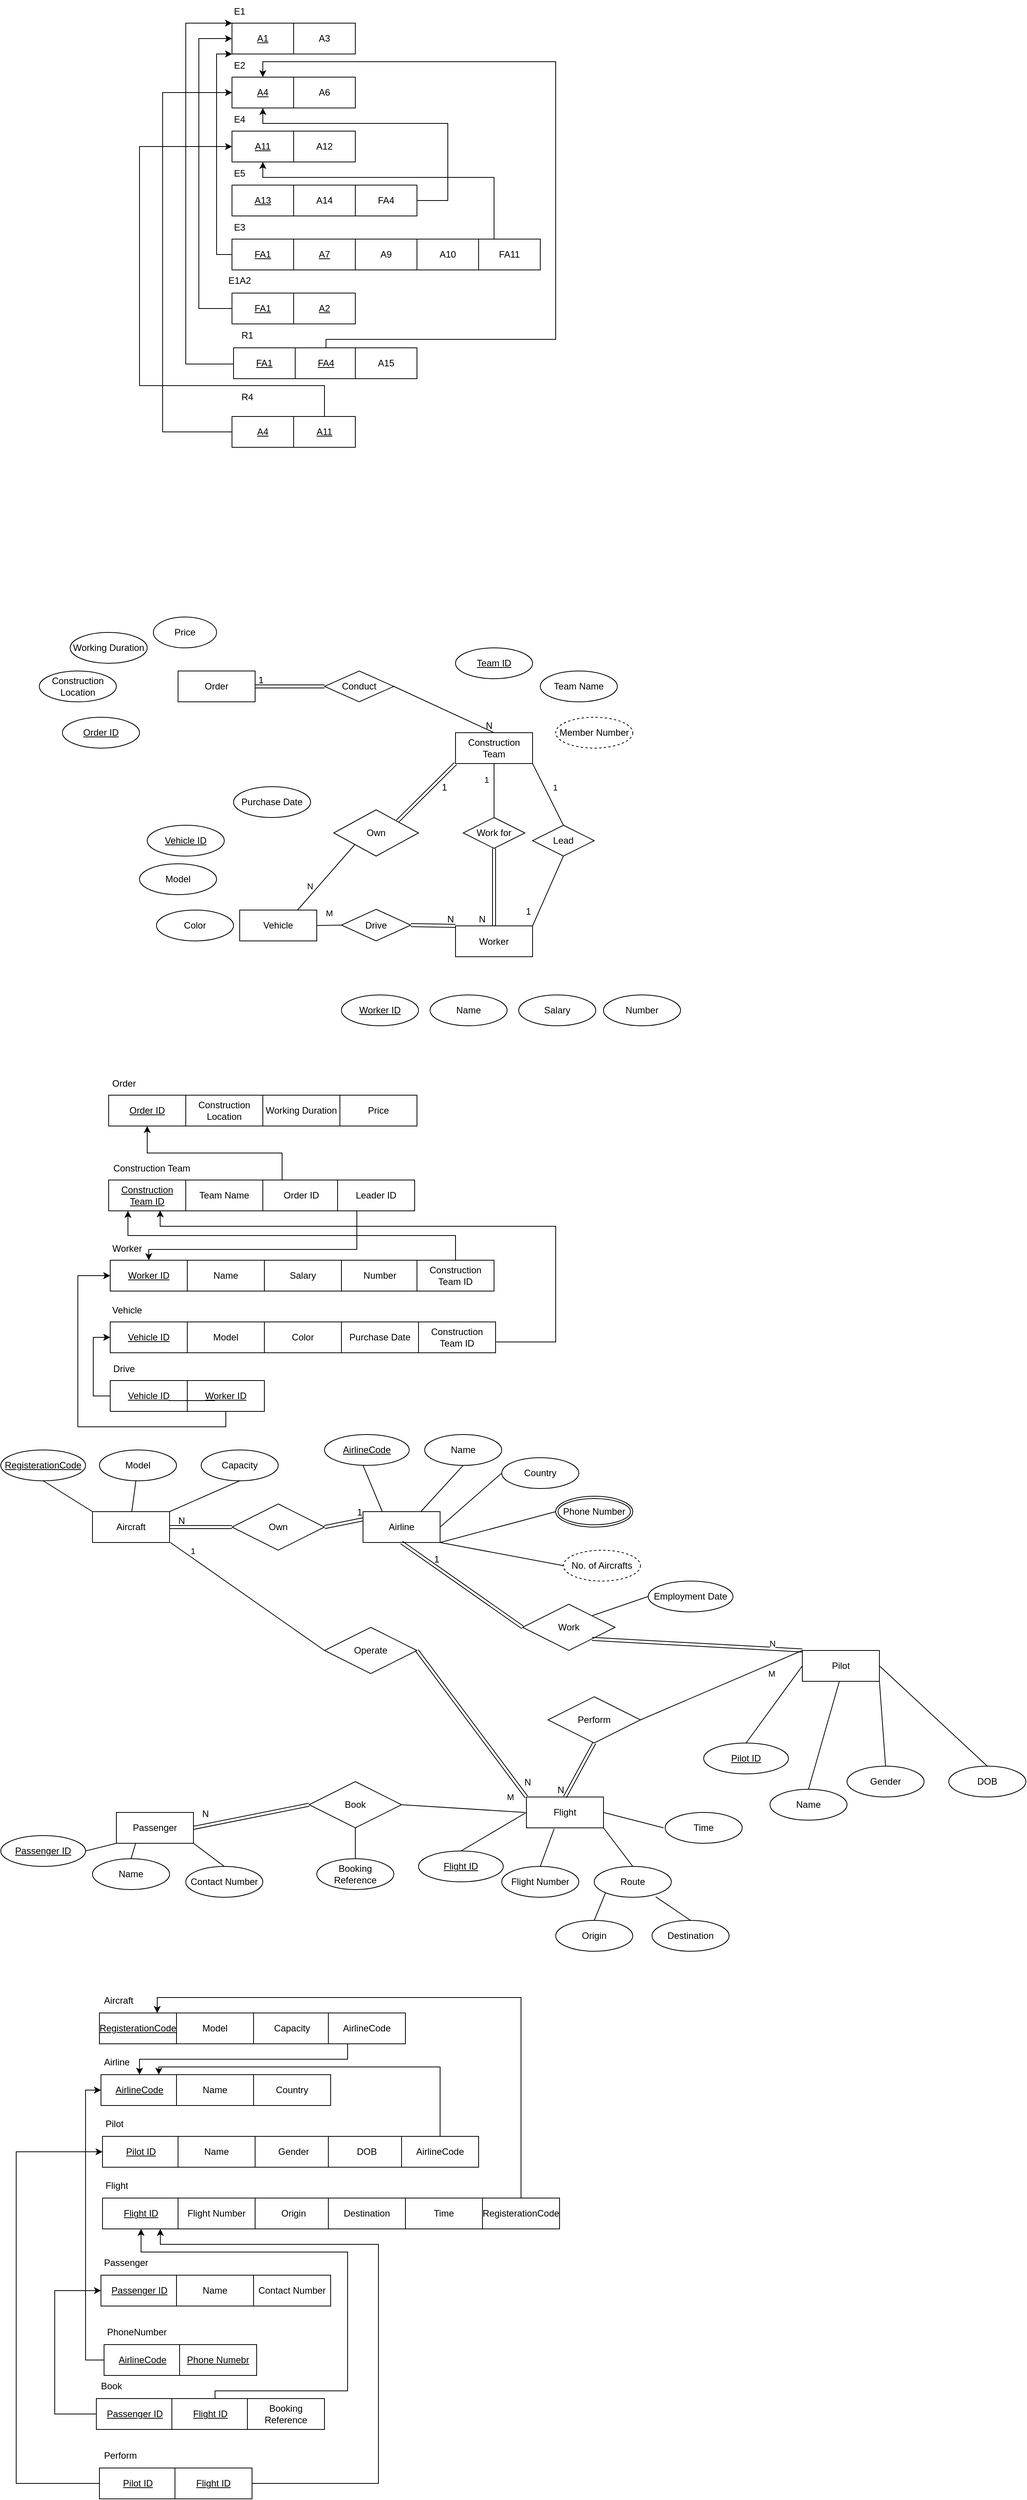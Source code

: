 <mxfile version="24.7.16">
  <diagram name="Page-1" id="6nQOO2kUKiAGOIX3zdvE">
    <mxGraphModel dx="1194" dy="640" grid="1" gridSize="10" guides="1" tooltips="1" connect="1" arrows="1" fold="1" page="1" pageScale="1" pageWidth="1169" pageHeight="827" math="0" shadow="0">
      <root>
        <mxCell id="0" />
        <mxCell id="1" parent="0" />
        <mxCell id="HC83YzD3zrTE_xd1Wi6--2" value="&lt;u&gt;A1&lt;/u&gt;" style="rounded=0;whiteSpace=wrap;html=1;" parent="1" vertex="1">
          <mxGeometry x="320" y="80" width="80" height="40" as="geometry" />
        </mxCell>
        <mxCell id="HC83YzD3zrTE_xd1Wi6--3" value="E1" style="text;html=1;align=center;verticalAlign=middle;whiteSpace=wrap;rounded=0;" parent="1" vertex="1">
          <mxGeometry x="300" y="50" width="60" height="30" as="geometry" />
        </mxCell>
        <mxCell id="HC83YzD3zrTE_xd1Wi6--4" value="&lt;u&gt;A4&lt;/u&gt;" style="rounded=0;whiteSpace=wrap;html=1;" parent="1" vertex="1">
          <mxGeometry x="320" y="150" width="80" height="40" as="geometry" />
        </mxCell>
        <mxCell id="HC83YzD3zrTE_xd1Wi6--5" value="E2" style="text;html=1;align=center;verticalAlign=middle;whiteSpace=wrap;rounded=0;" parent="1" vertex="1">
          <mxGeometry x="300" y="120" width="60" height="30" as="geometry" />
        </mxCell>
        <mxCell id="HC83YzD3zrTE_xd1Wi6--7" value="&lt;u&gt;A11&lt;/u&gt;" style="rounded=0;whiteSpace=wrap;html=1;" parent="1" vertex="1">
          <mxGeometry x="320" y="220" width="80" height="40" as="geometry" />
        </mxCell>
        <mxCell id="HC83YzD3zrTE_xd1Wi6--8" value="E4" style="text;html=1;align=center;verticalAlign=middle;whiteSpace=wrap;rounded=0;" parent="1" vertex="1">
          <mxGeometry x="300" y="190" width="60" height="30" as="geometry" />
        </mxCell>
        <mxCell id="HC83YzD3zrTE_xd1Wi6--9" value="&lt;u&gt;A13&lt;/u&gt;" style="rounded=0;whiteSpace=wrap;html=1;" parent="1" vertex="1">
          <mxGeometry x="320" y="290" width="80" height="40" as="geometry" />
        </mxCell>
        <mxCell id="HC83YzD3zrTE_xd1Wi6--10" value="E5" style="text;html=1;align=center;verticalAlign=middle;whiteSpace=wrap;rounded=0;" parent="1" vertex="1">
          <mxGeometry x="300" y="260" width="60" height="30" as="geometry" />
        </mxCell>
        <mxCell id="HC83YzD3zrTE_xd1Wi6--11" value="A3" style="rounded=0;whiteSpace=wrap;html=1;" parent="1" vertex="1">
          <mxGeometry x="400" y="80" width="80" height="40" as="geometry" />
        </mxCell>
        <mxCell id="HC83YzD3zrTE_xd1Wi6--12" value="A6" style="rounded=0;whiteSpace=wrap;html=1;" parent="1" vertex="1">
          <mxGeometry x="400" y="150" width="80" height="40" as="geometry" />
        </mxCell>
        <mxCell id="HC83YzD3zrTE_xd1Wi6--13" value="A12" style="rounded=0;whiteSpace=wrap;html=1;" parent="1" vertex="1">
          <mxGeometry x="400" y="220" width="80" height="40" as="geometry" />
        </mxCell>
        <mxCell id="HC83YzD3zrTE_xd1Wi6--14" value="A14" style="rounded=0;whiteSpace=wrap;html=1;" parent="1" vertex="1">
          <mxGeometry x="400" y="290" width="80" height="40" as="geometry" />
        </mxCell>
        <mxCell id="HC83YzD3zrTE_xd1Wi6--15" value="E3" style="text;html=1;align=center;verticalAlign=middle;whiteSpace=wrap;rounded=0;" parent="1" vertex="1">
          <mxGeometry x="300" y="330" width="60" height="30" as="geometry" />
        </mxCell>
        <mxCell id="HC83YzD3zrTE_xd1Wi6--68" style="edgeStyle=orthogonalEdgeStyle;rounded=0;orthogonalLoop=1;jettySize=auto;html=1;exitX=0;exitY=0.5;exitDx=0;exitDy=0;" parent="1" source="HC83YzD3zrTE_xd1Wi6--16" edge="1">
          <mxGeometry relative="1" as="geometry">
            <mxPoint x="320" y="120" as="targetPoint" />
            <Array as="points">
              <mxPoint x="300" y="380" />
              <mxPoint x="300" y="120" />
            </Array>
          </mxGeometry>
        </mxCell>
        <mxCell id="HC83YzD3zrTE_xd1Wi6--16" value="&lt;u&gt;FA1&lt;/u&gt;" style="rounded=0;whiteSpace=wrap;html=1;" parent="1" vertex="1">
          <mxGeometry x="320" y="360" width="80" height="40" as="geometry" />
        </mxCell>
        <mxCell id="HC83YzD3zrTE_xd1Wi6--17" value="&lt;u&gt;A7&lt;/u&gt;" style="rounded=0;whiteSpace=wrap;html=1;" parent="1" vertex="1">
          <mxGeometry x="400" y="360" width="80" height="40" as="geometry" />
        </mxCell>
        <mxCell id="HC83YzD3zrTE_xd1Wi6--18" value="A9" style="rounded=0;whiteSpace=wrap;html=1;" parent="1" vertex="1">
          <mxGeometry x="480" y="360" width="80" height="40" as="geometry" />
        </mxCell>
        <mxCell id="HC83YzD3zrTE_xd1Wi6--19" value="A10" style="rounded=0;whiteSpace=wrap;html=1;" parent="1" vertex="1">
          <mxGeometry x="560" y="360" width="80" height="40" as="geometry" />
        </mxCell>
        <mxCell id="HC83YzD3zrTE_xd1Wi6--49" value="&lt;u&gt;A2&lt;/u&gt;" style="rounded=0;whiteSpace=wrap;html=1;" parent="1" vertex="1">
          <mxGeometry x="400" y="430" width="80" height="40" as="geometry" />
        </mxCell>
        <mxCell id="HC83YzD3zrTE_xd1Wi6--50" value="E1A2" style="text;html=1;align=center;verticalAlign=middle;whiteSpace=wrap;rounded=0;" parent="1" vertex="1">
          <mxGeometry x="300" y="399" width="60" height="30" as="geometry" />
        </mxCell>
        <mxCell id="HC83YzD3zrTE_xd1Wi6--56" style="edgeStyle=orthogonalEdgeStyle;rounded=0;orthogonalLoop=1;jettySize=auto;html=1;exitX=0;exitY=0.5;exitDx=0;exitDy=0;entryX=0;entryY=0.5;entryDx=0;entryDy=0;" parent="1" source="HC83YzD3zrTE_xd1Wi6--54" target="HC83YzD3zrTE_xd1Wi6--2" edge="1">
          <mxGeometry relative="1" as="geometry">
            <mxPoint x="327" y="450.0" as="sourcePoint" />
            <mxPoint x="327" y="100" as="targetPoint" />
            <Array as="points">
              <mxPoint x="277" y="450" />
              <mxPoint x="277" y="100" />
            </Array>
          </mxGeometry>
        </mxCell>
        <mxCell id="HC83YzD3zrTE_xd1Wi6--54" value="&lt;u&gt;FA1&lt;/u&gt;" style="rounded=0;whiteSpace=wrap;html=1;" parent="1" vertex="1">
          <mxGeometry x="320" y="430" width="80" height="40" as="geometry" />
        </mxCell>
        <mxCell id="HC83YzD3zrTE_xd1Wi6--57" value="R1" style="text;html=1;align=center;verticalAlign=middle;whiteSpace=wrap;rounded=0;" parent="1" vertex="1">
          <mxGeometry x="310" y="470" width="60" height="30" as="geometry" />
        </mxCell>
        <mxCell id="HC83YzD3zrTE_xd1Wi6--66" style="edgeStyle=orthogonalEdgeStyle;rounded=0;orthogonalLoop=1;jettySize=auto;html=1;exitX=0;exitY=0.5;exitDx=0;exitDy=0;entryX=0;entryY=0;entryDx=0;entryDy=0;" parent="1" source="HC83YzD3zrTE_xd1Wi6--58" target="HC83YzD3zrTE_xd1Wi6--2" edge="1">
          <mxGeometry relative="1" as="geometry">
            <mxPoint x="282" y="522" as="sourcePoint" />
            <mxPoint x="280" y="91" as="targetPoint" />
            <Array as="points">
              <mxPoint x="260" y="522" />
              <mxPoint x="260" y="80" />
            </Array>
          </mxGeometry>
        </mxCell>
        <mxCell id="HC83YzD3zrTE_xd1Wi6--58" value="&lt;u&gt;FA1&lt;/u&gt;" style="rounded=0;whiteSpace=wrap;html=1;" parent="1" vertex="1">
          <mxGeometry x="322" y="501" width="80" height="40" as="geometry" />
        </mxCell>
        <mxCell id="HC83YzD3zrTE_xd1Wi6--63" style="edgeStyle=orthogonalEdgeStyle;rounded=0;orthogonalLoop=1;jettySize=auto;html=1;exitX=0.5;exitY=0;exitDx=0;exitDy=0;" parent="1" source="HC83YzD3zrTE_xd1Wi6--59" edge="1">
          <mxGeometry relative="1" as="geometry">
            <mxPoint x="360" y="150" as="targetPoint" />
            <Array as="points">
              <mxPoint x="442" y="490" />
              <mxPoint x="740" y="490" />
              <mxPoint x="740" y="130" />
              <mxPoint x="360" y="130" />
            </Array>
          </mxGeometry>
        </mxCell>
        <mxCell id="HC83YzD3zrTE_xd1Wi6--59" value="&lt;u&gt;FA4&lt;/u&gt;" style="rounded=0;whiteSpace=wrap;html=1;" parent="1" vertex="1">
          <mxGeometry x="402" y="501" width="80" height="40" as="geometry" />
        </mxCell>
        <mxCell id="HC83YzD3zrTE_xd1Wi6--61" value="A15" style="rounded=0;whiteSpace=wrap;html=1;" parent="1" vertex="1">
          <mxGeometry x="480" y="501" width="80" height="40" as="geometry" />
        </mxCell>
        <mxCell id="HC83YzD3zrTE_xd1Wi6--70" style="edgeStyle=orthogonalEdgeStyle;rounded=0;orthogonalLoop=1;jettySize=auto;html=1;exitX=1;exitY=0.5;exitDx=0;exitDy=0;" parent="1" source="HC83YzD3zrTE_xd1Wi6--69" edge="1">
          <mxGeometry relative="1" as="geometry">
            <mxPoint x="360" y="190" as="targetPoint" />
            <Array as="points">
              <mxPoint x="600" y="310" />
              <mxPoint x="600" y="210" />
              <mxPoint x="360" y="210" />
            </Array>
          </mxGeometry>
        </mxCell>
        <mxCell id="HC83YzD3zrTE_xd1Wi6--69" value="FA4" style="rounded=0;whiteSpace=wrap;html=1;" parent="1" vertex="1">
          <mxGeometry x="480" y="290" width="80" height="40" as="geometry" />
        </mxCell>
        <mxCell id="HC83YzD3zrTE_xd1Wi6--72" style="edgeStyle=orthogonalEdgeStyle;rounded=0;orthogonalLoop=1;jettySize=auto;html=1;exitX=0.25;exitY=0;exitDx=0;exitDy=0;entryX=0.5;entryY=1;entryDx=0;entryDy=0;" parent="1" source="HC83YzD3zrTE_xd1Wi6--71" target="HC83YzD3zrTE_xd1Wi6--7" edge="1">
          <mxGeometry relative="1" as="geometry">
            <Array as="points">
              <mxPoint x="660" y="280" />
              <mxPoint x="360" y="280" />
            </Array>
          </mxGeometry>
        </mxCell>
        <mxCell id="HC83YzD3zrTE_xd1Wi6--71" value="FA11" style="rounded=0;whiteSpace=wrap;html=1;" parent="1" vertex="1">
          <mxGeometry x="640" y="360" width="80" height="40" as="geometry" />
        </mxCell>
        <mxCell id="HC83YzD3zrTE_xd1Wi6--77" value="Construction Team" style="whiteSpace=wrap;html=1;align=center;" parent="1" vertex="1">
          <mxGeometry x="610" y="1000" width="100" height="40" as="geometry" />
        </mxCell>
        <mxCell id="HC83YzD3zrTE_xd1Wi6--78" value="Worker" style="whiteSpace=wrap;html=1;align=center;" parent="1" vertex="1">
          <mxGeometry x="610" y="1250.5" width="100" height="40" as="geometry" />
        </mxCell>
        <mxCell id="HC83YzD3zrTE_xd1Wi6--91" value="Team ID" style="ellipse;whiteSpace=wrap;html=1;align=center;fontStyle=4;" parent="1" vertex="1">
          <mxGeometry x="610" y="890" width="100" height="40" as="geometry" />
        </mxCell>
        <mxCell id="HC83YzD3zrTE_xd1Wi6--93" value="Team Name" style="ellipse;whiteSpace=wrap;html=1;align=center;" parent="1" vertex="1">
          <mxGeometry x="720" y="920" width="100" height="40" as="geometry" />
        </mxCell>
        <mxCell id="HC83YzD3zrTE_xd1Wi6--79" value="Work for" style="shape=rhombus;perimeter=rhombusPerimeter;whiteSpace=wrap;html=1;align=center;" parent="1" vertex="1">
          <mxGeometry x="620" y="1110" width="80" height="40" as="geometry" />
        </mxCell>
        <mxCell id="HC83YzD3zrTE_xd1Wi6--99" value="" style="shape=link;html=1;rounded=0;exitX=0.5;exitY=1;exitDx=0;exitDy=0;" parent="1" source="HC83YzD3zrTE_xd1Wi6--79" target="HC83YzD3zrTE_xd1Wi6--78" edge="1">
          <mxGeometry relative="1" as="geometry">
            <mxPoint x="660" y="1130" as="sourcePoint" />
            <mxPoint x="820" y="1120" as="targetPoint" />
          </mxGeometry>
        </mxCell>
        <mxCell id="HC83YzD3zrTE_xd1Wi6--100" value="N" style="resizable=0;html=1;whiteSpace=wrap;align=right;verticalAlign=bottom;" parent="HC83YzD3zrTE_xd1Wi6--99" connectable="0" vertex="1">
          <mxGeometry x="1" relative="1" as="geometry">
            <mxPoint x="-10" as="offset" />
          </mxGeometry>
        </mxCell>
        <mxCell id="HC83YzD3zrTE_xd1Wi6--101" value="" style="endArrow=none;html=1;rounded=0;exitX=0.5;exitY=0;exitDx=0;exitDy=0;entryX=0.5;entryY=1;entryDx=0;entryDy=0;" parent="1" source="HC83YzD3zrTE_xd1Wi6--79" target="HC83YzD3zrTE_xd1Wi6--77" edge="1">
          <mxGeometry relative="1" as="geometry">
            <mxPoint x="580" y="1060" as="sourcePoint" />
            <mxPoint x="740" y="1060" as="targetPoint" />
          </mxGeometry>
        </mxCell>
        <mxCell id="HC83YzD3zrTE_xd1Wi6--103" value="1" style="edgeLabel;html=1;align=center;verticalAlign=middle;resizable=0;points=[];" parent="HC83YzD3zrTE_xd1Wi6--101" vertex="1" connectable="0">
          <mxGeometry x="0.402" y="1" relative="1" as="geometry">
            <mxPoint x="-9" as="offset" />
          </mxGeometry>
        </mxCell>
        <mxCell id="HC83YzD3zrTE_xd1Wi6--106" value="" style="endArrow=none;html=1;rounded=0;entryX=1;entryY=0;entryDx=0;entryDy=0;exitX=0.5;exitY=1;exitDx=0;exitDy=0;" parent="1" source="HC83YzD3zrTE_xd1Wi6--105" target="HC83YzD3zrTE_xd1Wi6--78" edge="1">
          <mxGeometry relative="1" as="geometry">
            <mxPoint x="710" y="1020" as="sourcePoint" />
            <mxPoint x="870" y="1020" as="targetPoint" />
          </mxGeometry>
        </mxCell>
        <mxCell id="HC83YzD3zrTE_xd1Wi6--107" value="1" style="resizable=0;html=1;whiteSpace=wrap;align=right;verticalAlign=bottom;" parent="HC83YzD3zrTE_xd1Wi6--106" connectable="0" vertex="1">
          <mxGeometry x="1" relative="1" as="geometry">
            <mxPoint y="-10" as="offset" />
          </mxGeometry>
        </mxCell>
        <mxCell id="HC83YzD3zrTE_xd1Wi6--108" value="" style="endArrow=none;html=1;rounded=0;entryX=0.5;entryY=0;entryDx=0;entryDy=0;exitX=1;exitY=1;exitDx=0;exitDy=0;" parent="1" source="HC83YzD3zrTE_xd1Wi6--77" target="HC83YzD3zrTE_xd1Wi6--105" edge="1">
          <mxGeometry relative="1" as="geometry">
            <mxPoint x="710" y="1040" as="sourcePoint" />
            <mxPoint x="810" y="1120" as="targetPoint" />
          </mxGeometry>
        </mxCell>
        <mxCell id="HC83YzD3zrTE_xd1Wi6--110" value="1" style="edgeLabel;html=1;align=center;verticalAlign=middle;resizable=0;points=[];" parent="HC83YzD3zrTE_xd1Wi6--108" vertex="1" connectable="0">
          <mxGeometry x="-0.156" y="1" relative="1" as="geometry">
            <mxPoint x="11" y="-2" as="offset" />
          </mxGeometry>
        </mxCell>
        <mxCell id="HC83YzD3zrTE_xd1Wi6--105" value="Lead" style="shape=rhombus;perimeter=rhombusPerimeter;whiteSpace=wrap;html=1;align=center;" parent="1" vertex="1">
          <mxGeometry x="710" y="1120" width="80" height="40" as="geometry" />
        </mxCell>
        <mxCell id="HC83YzD3zrTE_xd1Wi6--112" value="Vehicle" style="whiteSpace=wrap;html=1;align=center;" parent="1" vertex="1">
          <mxGeometry x="330" y="1230" width="100" height="40" as="geometry" />
        </mxCell>
        <mxCell id="HC83YzD3zrTE_xd1Wi6--115" value="" style="endArrow=none;html=1;rounded=0;exitX=0.75;exitY=0;exitDx=0;exitDy=0;entryX=0;entryY=1;entryDx=0;entryDy=0;" parent="1" source="HC83YzD3zrTE_xd1Wi6--112" target="HC83YzD3zrTE_xd1Wi6--111" edge="1">
          <mxGeometry relative="1" as="geometry">
            <mxPoint x="502" y="1160" as="sourcePoint" />
            <mxPoint x="610" y="1040" as="targetPoint" />
          </mxGeometry>
        </mxCell>
        <mxCell id="HC83YzD3zrTE_xd1Wi6--117" value="N" style="edgeLabel;html=1;align=center;verticalAlign=middle;resizable=0;points=[];" parent="HC83YzD3zrTE_xd1Wi6--115" vertex="1" connectable="0">
          <mxGeometry x="-0.428" y="2" relative="1" as="geometry">
            <mxPoint x="-4" y="-5" as="offset" />
          </mxGeometry>
        </mxCell>
        <mxCell id="HC83YzD3zrTE_xd1Wi6--111" value="Own" style="shape=rhombus;perimeter=rhombusPerimeter;whiteSpace=wrap;html=1;align=center;" parent="1" vertex="1">
          <mxGeometry x="452" y="1100" width="110" height="60" as="geometry" />
        </mxCell>
        <mxCell id="HC83YzD3zrTE_xd1Wi6--118" value="" style="shape=link;html=1;rounded=0;exitX=1;exitY=0;exitDx=0;exitDy=0;" parent="1" source="HC83YzD3zrTE_xd1Wi6--111" edge="1">
          <mxGeometry relative="1" as="geometry">
            <mxPoint x="450" y="1040" as="sourcePoint" />
            <mxPoint x="610" y="1040" as="targetPoint" />
          </mxGeometry>
        </mxCell>
        <mxCell id="HC83YzD3zrTE_xd1Wi6--119" value="1" style="resizable=0;html=1;whiteSpace=wrap;align=right;verticalAlign=bottom;" parent="HC83YzD3zrTE_xd1Wi6--118" connectable="0" vertex="1">
          <mxGeometry x="1" relative="1" as="geometry">
            <mxPoint x="-10" y="40" as="offset" />
          </mxGeometry>
        </mxCell>
        <mxCell id="HC83YzD3zrTE_xd1Wi6--120" value="Worker ID" style="ellipse;whiteSpace=wrap;html=1;align=center;fontStyle=4;" parent="1" vertex="1">
          <mxGeometry x="462" y="1340" width="100" height="40" as="geometry" />
        </mxCell>
        <mxCell id="HC83YzD3zrTE_xd1Wi6--121" value="Name" style="ellipse;whiteSpace=wrap;html=1;align=center;" parent="1" vertex="1">
          <mxGeometry x="577" y="1340" width="100" height="40" as="geometry" />
        </mxCell>
        <mxCell id="HC83YzD3zrTE_xd1Wi6--123" value="Number" style="ellipse;whiteSpace=wrap;html=1;align=center;" parent="1" vertex="1">
          <mxGeometry x="802" y="1340" width="100" height="40" as="geometry" />
        </mxCell>
        <mxCell id="HC83YzD3zrTE_xd1Wi6--124" value="Salary" style="ellipse;whiteSpace=wrap;html=1;align=center;" parent="1" vertex="1">
          <mxGeometry x="692" y="1340" width="100" height="40" as="geometry" />
        </mxCell>
        <mxCell id="HC83YzD3zrTE_xd1Wi6--125" value="Vehicle ID" style="ellipse;whiteSpace=wrap;html=1;align=center;fontStyle=4;" parent="1" vertex="1">
          <mxGeometry x="210" y="1120" width="100" height="40" as="geometry" />
        </mxCell>
        <mxCell id="HC83YzD3zrTE_xd1Wi6--126" value="Model" style="ellipse;whiteSpace=wrap;html=1;align=center;" parent="1" vertex="1">
          <mxGeometry x="200" y="1170" width="100" height="40" as="geometry" />
        </mxCell>
        <mxCell id="HC83YzD3zrTE_xd1Wi6--127" value="Color" style="ellipse;whiteSpace=wrap;html=1;align=center;" parent="1" vertex="1">
          <mxGeometry x="222" y="1230" width="100" height="40" as="geometry" />
        </mxCell>
        <mxCell id="HC83YzD3zrTE_xd1Wi6--128" value="Purchase Date" style="ellipse;whiteSpace=wrap;html=1;align=center;" parent="1" vertex="1">
          <mxGeometry x="322" y="1070" width="100" height="40" as="geometry" />
        </mxCell>
        <mxCell id="HC83YzD3zrTE_xd1Wi6--132" value="Drive" style="shape=rhombus;perimeter=rhombusPerimeter;whiteSpace=wrap;html=1;align=center;" parent="1" vertex="1">
          <mxGeometry x="462" y="1229" width="90" height="41" as="geometry" />
        </mxCell>
        <mxCell id="HC83YzD3zrTE_xd1Wi6--133" value="M" style="endArrow=none;html=1;rounded=0;exitX=0;exitY=0.5;exitDx=0;exitDy=0;entryX=1;entryY=0.5;entryDx=0;entryDy=0;" parent="1" source="HC83YzD3zrTE_xd1Wi6--132" target="HC83YzD3zrTE_xd1Wi6--112" edge="1">
          <mxGeometry x="0.009" y="-16" relative="1" as="geometry">
            <mxPoint x="230" y="1210" as="sourcePoint" />
            <mxPoint x="390" y="1210" as="targetPoint" />
            <mxPoint as="offset" />
          </mxGeometry>
        </mxCell>
        <mxCell id="HC83YzD3zrTE_xd1Wi6--136" value="Order ID" style="ellipse;whiteSpace=wrap;html=1;align=center;fontStyle=4;" parent="1" vertex="1">
          <mxGeometry x="100" y="980" width="100" height="40" as="geometry" />
        </mxCell>
        <mxCell id="HC83YzD3zrTE_xd1Wi6--137" value="Construction Location" style="ellipse;whiteSpace=wrap;html=1;align=center;" parent="1" vertex="1">
          <mxGeometry x="70" y="920" width="100" height="40" as="geometry" />
        </mxCell>
        <mxCell id="HC83YzD3zrTE_xd1Wi6--138" value="Working Duration" style="ellipse;whiteSpace=wrap;html=1;align=center;" parent="1" vertex="1">
          <mxGeometry x="110" y="870" width="100" height="40" as="geometry" />
        </mxCell>
        <mxCell id="HC83YzD3zrTE_xd1Wi6--139" value="Price" style="ellipse;whiteSpace=wrap;html=1;align=center;" parent="1" vertex="1">
          <mxGeometry x="218" y="850" width="82" height="40" as="geometry" />
        </mxCell>
        <mxCell id="HC83YzD3zrTE_xd1Wi6--140" value="Order" style="whiteSpace=wrap;html=1;align=center;" parent="1" vertex="1">
          <mxGeometry x="250" y="920" width="100" height="40" as="geometry" />
        </mxCell>
        <mxCell id="HC83YzD3zrTE_xd1Wi6--146" value="Conduct" style="shape=rhombus;perimeter=rhombusPerimeter;whiteSpace=wrap;html=1;align=center;" parent="1" vertex="1">
          <mxGeometry x="440" y="920" width="90" height="40" as="geometry" />
        </mxCell>
        <mxCell id="HC83YzD3zrTE_xd1Wi6--147" value="" style="endArrow=none;html=1;rounded=0;entryX=0.5;entryY=0;entryDx=0;entryDy=0;" parent="1" target="HC83YzD3zrTE_xd1Wi6--77" edge="1">
          <mxGeometry relative="1" as="geometry">
            <mxPoint x="530" y="940" as="sourcePoint" />
            <mxPoint x="690" y="940" as="targetPoint" />
          </mxGeometry>
        </mxCell>
        <mxCell id="HC83YzD3zrTE_xd1Wi6--148" value="N" style="resizable=0;html=1;whiteSpace=wrap;align=right;verticalAlign=bottom;" parent="HC83YzD3zrTE_xd1Wi6--147" connectable="0" vertex="1">
          <mxGeometry x="1" relative="1" as="geometry" />
        </mxCell>
        <mxCell id="HC83YzD3zrTE_xd1Wi6--154" value="" style="shape=link;html=1;rounded=0;entryX=0;entryY=0;entryDx=0;entryDy=0;exitX=1;exitY=0.5;exitDx=0;exitDy=0;" parent="1" source="HC83YzD3zrTE_xd1Wi6--132" target="HC83YzD3zrTE_xd1Wi6--78" edge="1">
          <mxGeometry relative="1" as="geometry">
            <mxPoint x="550" y="1240" as="sourcePoint" />
            <mxPoint x="710" y="1240" as="targetPoint" />
          </mxGeometry>
        </mxCell>
        <mxCell id="HC83YzD3zrTE_xd1Wi6--155" value="N" style="resizable=0;html=1;whiteSpace=wrap;align=right;verticalAlign=bottom;" parent="HC83YzD3zrTE_xd1Wi6--154" connectable="0" vertex="1">
          <mxGeometry x="1" relative="1" as="geometry" />
        </mxCell>
        <mxCell id="HC83YzD3zrTE_xd1Wi6--156" value="Member Number" style="ellipse;whiteSpace=wrap;html=1;align=center;dashed=1;" parent="1" vertex="1">
          <mxGeometry x="740" y="980" width="100" height="40" as="geometry" />
        </mxCell>
        <mxCell id="HC83YzD3zrTE_xd1Wi6--157" value="" style="shape=link;html=1;rounded=0;entryX=1;entryY=0.5;entryDx=0;entryDy=0;" parent="1" source="HC83YzD3zrTE_xd1Wi6--146" target="HC83YzD3zrTE_xd1Wi6--140" edge="1">
          <mxGeometry relative="1" as="geometry">
            <mxPoint x="320" y="1020" as="sourcePoint" />
            <mxPoint x="480" y="1020" as="targetPoint" />
          </mxGeometry>
        </mxCell>
        <mxCell id="HC83YzD3zrTE_xd1Wi6--158" value="1" style="resizable=0;html=1;whiteSpace=wrap;align=right;verticalAlign=bottom;" parent="HC83YzD3zrTE_xd1Wi6--157" connectable="0" vertex="1">
          <mxGeometry x="1" relative="1" as="geometry">
            <mxPoint x="12" as="offset" />
          </mxGeometry>
        </mxCell>
        <mxCell id="HC83YzD3zrTE_xd1Wi6--159" value="&lt;u&gt;Order ID&lt;/u&gt;" style="whiteSpace=wrap;html=1;align=center;" parent="1" vertex="1">
          <mxGeometry x="160" y="1470" width="100" height="40" as="geometry" />
        </mxCell>
        <mxCell id="HC83YzD3zrTE_xd1Wi6--160" value="Order" style="text;html=1;align=center;verticalAlign=middle;whiteSpace=wrap;rounded=0;" parent="1" vertex="1">
          <mxGeometry x="150" y="1440" width="60" height="30" as="geometry" />
        </mxCell>
        <mxCell id="HC83YzD3zrTE_xd1Wi6--161" value="Construction Location" style="whiteSpace=wrap;html=1;align=center;" parent="1" vertex="1">
          <mxGeometry x="260" y="1470" width="100" height="40" as="geometry" />
        </mxCell>
        <mxCell id="HC83YzD3zrTE_xd1Wi6--162" value="Working Duration" style="whiteSpace=wrap;html=1;align=center;" parent="1" vertex="1">
          <mxGeometry x="360" y="1470" width="100" height="40" as="geometry" />
        </mxCell>
        <mxCell id="HC83YzD3zrTE_xd1Wi6--163" value="Price" style="whiteSpace=wrap;html=1;align=center;" parent="1" vertex="1">
          <mxGeometry x="460" y="1470" width="100" height="40" as="geometry" />
        </mxCell>
        <mxCell id="HC83YzD3zrTE_xd1Wi6--164" value="&lt;u&gt;Construction Team ID&lt;/u&gt;" style="whiteSpace=wrap;html=1;align=center;" parent="1" vertex="1">
          <mxGeometry x="160" y="1580" width="100" height="40" as="geometry" />
        </mxCell>
        <mxCell id="HC83YzD3zrTE_xd1Wi6--165" value="Construction Team" style="text;html=1;align=center;verticalAlign=middle;whiteSpace=wrap;rounded=0;" parent="1" vertex="1">
          <mxGeometry x="162" y="1550" width="108" height="30" as="geometry" />
        </mxCell>
        <mxCell id="HC83YzD3zrTE_xd1Wi6--166" value="Team Name" style="whiteSpace=wrap;html=1;align=center;" parent="1" vertex="1">
          <mxGeometry x="260" y="1580" width="100" height="40" as="geometry" />
        </mxCell>
        <mxCell id="HC83YzD3zrTE_xd1Wi6--172" value="&lt;u&gt;Worker ID&lt;/u&gt;" style="whiteSpace=wrap;html=1;align=center;" parent="1" vertex="1">
          <mxGeometry x="162" y="1684" width="100" height="40" as="geometry" />
        </mxCell>
        <mxCell id="HC83YzD3zrTE_xd1Wi6--173" value="Worker" style="text;html=1;align=center;verticalAlign=middle;whiteSpace=wrap;rounded=0;" parent="1" vertex="1">
          <mxGeometry x="130" y="1654" width="108" height="30" as="geometry" />
        </mxCell>
        <mxCell id="HC83YzD3zrTE_xd1Wi6--174" value="Name" style="whiteSpace=wrap;html=1;align=center;" parent="1" vertex="1">
          <mxGeometry x="262" y="1684" width="100" height="40" as="geometry" />
        </mxCell>
        <mxCell id="HC83YzD3zrTE_xd1Wi6--175" value="Salary" style="whiteSpace=wrap;html=1;align=center;" parent="1" vertex="1">
          <mxGeometry x="362" y="1684" width="100" height="40" as="geometry" />
        </mxCell>
        <mxCell id="HC83YzD3zrTE_xd1Wi6--176" value="Number" style="whiteSpace=wrap;html=1;align=center;" parent="1" vertex="1">
          <mxGeometry x="462" y="1684" width="100" height="40" as="geometry" />
        </mxCell>
        <mxCell id="HC83YzD3zrTE_xd1Wi6--178" value="&lt;u&gt;Vehicle ID&lt;/u&gt;" style="whiteSpace=wrap;html=1;align=center;" parent="1" vertex="1">
          <mxGeometry x="162" y="1764" width="100" height="40" as="geometry" />
        </mxCell>
        <mxCell id="HC83YzD3zrTE_xd1Wi6--179" value="Vehicle" style="text;html=1;align=center;verticalAlign=middle;whiteSpace=wrap;rounded=0;" parent="1" vertex="1">
          <mxGeometry x="130" y="1734" width="108" height="30" as="geometry" />
        </mxCell>
        <mxCell id="HC83YzD3zrTE_xd1Wi6--180" value="Model" style="whiteSpace=wrap;html=1;align=center;" parent="1" vertex="1">
          <mxGeometry x="262" y="1764" width="100" height="40" as="geometry" />
        </mxCell>
        <mxCell id="HC83YzD3zrTE_xd1Wi6--181" value="Color" style="whiteSpace=wrap;html=1;align=center;" parent="1" vertex="1">
          <mxGeometry x="362" y="1764" width="100" height="40" as="geometry" />
        </mxCell>
        <mxCell id="HC83YzD3zrTE_xd1Wi6--182" value="Purchase Date" style="whiteSpace=wrap;html=1;align=center;" parent="1" vertex="1">
          <mxGeometry x="462" y="1764" width="100" height="40" as="geometry" />
        </mxCell>
        <mxCell id="HC83YzD3zrTE_xd1Wi6--185" style="edgeStyle=orthogonalEdgeStyle;rounded=0;orthogonalLoop=1;jettySize=auto;html=1;exitX=0.25;exitY=0;exitDx=0;exitDy=0;entryX=0.5;entryY=1;entryDx=0;entryDy=0;" parent="1" source="HC83YzD3zrTE_xd1Wi6--183" target="HC83YzD3zrTE_xd1Wi6--159" edge="1">
          <mxGeometry relative="1" as="geometry" />
        </mxCell>
        <mxCell id="HC83YzD3zrTE_xd1Wi6--183" value="Order ID" style="whiteSpace=wrap;html=1;align=center;" parent="1" vertex="1">
          <mxGeometry x="360" y="1580" width="100" height="40" as="geometry" />
        </mxCell>
        <mxCell id="HC83YzD3zrTE_xd1Wi6--187" value="Construction Team ID" style="whiteSpace=wrap;html=1;align=center;" parent="1" vertex="1">
          <mxGeometry x="562" y="1764" width="100" height="40" as="geometry" />
        </mxCell>
        <mxCell id="HC83YzD3zrTE_xd1Wi6--188" style="edgeStyle=orthogonalEdgeStyle;rounded=0;orthogonalLoop=1;jettySize=auto;html=1;entryX=0.668;entryY=0.984;entryDx=0;entryDy=0;entryPerimeter=0;exitX=1;exitY=0.5;exitDx=0;exitDy=0;" parent="1" source="HC83YzD3zrTE_xd1Wi6--187" target="HC83YzD3zrTE_xd1Wi6--164" edge="1">
          <mxGeometry relative="1" as="geometry">
            <mxPoint x="700" y="1780" as="sourcePoint" />
            <Array as="points">
              <mxPoint x="662" y="1790" />
              <mxPoint x="740" y="1790" />
              <mxPoint x="740" y="1640" />
              <mxPoint x="227" y="1640" />
            </Array>
          </mxGeometry>
        </mxCell>
        <mxCell id="HC83YzD3zrTE_xd1Wi6--191" style="edgeStyle=orthogonalEdgeStyle;rounded=0;orthogonalLoop=1;jettySize=auto;html=1;exitX=0.5;exitY=0;exitDx=0;exitDy=0;entryX=0.25;entryY=1;entryDx=0;entryDy=0;" parent="1" source="HC83YzD3zrTE_xd1Wi6--189" target="HC83YzD3zrTE_xd1Wi6--164" edge="1">
          <mxGeometry relative="1" as="geometry" />
        </mxCell>
        <mxCell id="HC83YzD3zrTE_xd1Wi6--189" value="Construction Team ID" style="whiteSpace=wrap;html=1;align=center;" parent="1" vertex="1">
          <mxGeometry x="560" y="1684" width="100" height="40" as="geometry" />
        </mxCell>
        <mxCell id="HC83YzD3zrTE_xd1Wi6--193" style="edgeStyle=orthogonalEdgeStyle;rounded=0;orthogonalLoop=1;jettySize=auto;html=1;exitX=0.25;exitY=1;exitDx=0;exitDy=0;" parent="1" source="HC83YzD3zrTE_xd1Wi6--192" target="HC83YzD3zrTE_xd1Wi6--172" edge="1">
          <mxGeometry relative="1" as="geometry">
            <Array as="points">
              <mxPoint x="482" y="1670" />
              <mxPoint x="212" y="1670" />
            </Array>
          </mxGeometry>
        </mxCell>
        <mxCell id="HC83YzD3zrTE_xd1Wi6--192" value="Leader ID" style="whiteSpace=wrap;html=1;align=center;" parent="1" vertex="1">
          <mxGeometry x="457" y="1580" width="100" height="40" as="geometry" />
        </mxCell>
        <mxCell id="HC83YzD3zrTE_xd1Wi6--194" value="Drive" style="text;html=1;align=center;verticalAlign=middle;whiteSpace=wrap;rounded=0;" parent="1" vertex="1">
          <mxGeometry x="126" y="1810" width="108" height="30" as="geometry" />
        </mxCell>
        <mxCell id="HC83YzD3zrTE_xd1Wi6--199" style="edgeStyle=orthogonalEdgeStyle;rounded=0;orthogonalLoop=1;jettySize=auto;html=1;exitX=0;exitY=0.5;exitDx=0;exitDy=0;entryX=0;entryY=0.5;entryDx=0;entryDy=0;" parent="1" source="HC83YzD3zrTE_xd1Wi6--195" target="HC83YzD3zrTE_xd1Wi6--178" edge="1">
          <mxGeometry relative="1" as="geometry">
            <Array as="points">
              <mxPoint x="140" y="1860" />
              <mxPoint x="140" y="1784" />
            </Array>
          </mxGeometry>
        </mxCell>
        <mxCell id="HC83YzD3zrTE_xd1Wi6--195" value="&lt;u&gt;Vehicle ID&lt;/u&gt;" style="whiteSpace=wrap;html=1;align=center;" parent="1" vertex="1">
          <mxGeometry x="162" y="1840" width="100" height="40" as="geometry" />
        </mxCell>
        <mxCell id="HC83YzD3zrTE_xd1Wi6--200" style="edgeStyle=orthogonalEdgeStyle;rounded=0;orthogonalLoop=1;jettySize=auto;html=1;exitX=0.5;exitY=1;exitDx=0;exitDy=0;entryX=0;entryY=0.5;entryDx=0;entryDy=0;" parent="1" source="HC83YzD3zrTE_xd1Wi6--196" target="HC83YzD3zrTE_xd1Wi6--172" edge="1">
          <mxGeometry relative="1" as="geometry">
            <Array as="points">
              <mxPoint x="312" y="1900" />
              <mxPoint x="120" y="1900" />
              <mxPoint x="120" y="1704" />
            </Array>
          </mxGeometry>
        </mxCell>
        <mxCell id="HC83YzD3zrTE_xd1Wi6--196" value="&lt;u&gt;Worker ID&lt;/u&gt;" style="whiteSpace=wrap;html=1;align=center;" parent="1" vertex="1">
          <mxGeometry x="262" y="1840" width="100" height="40" as="geometry" />
        </mxCell>
        <mxCell id="HC83YzD3zrTE_xd1Wi6--198" value="" style="line;strokeWidth=1;rotatable=0;dashed=0;labelPosition=right;align=left;verticalAlign=middle;spacingTop=0;spacingLeft=6;points=[];portConstraint=eastwest;" parent="1" vertex="1">
          <mxGeometry x="238" y="1861" width="60" height="10" as="geometry" />
        </mxCell>
        <mxCell id="HC83YzD3zrTE_xd1Wi6--202" value="Aircraft" style="whiteSpace=wrap;html=1;align=center;" parent="1" vertex="1">
          <mxGeometry x="139" y="2010" width="100" height="40" as="geometry" />
        </mxCell>
        <mxCell id="HC83YzD3zrTE_xd1Wi6--203" value="RegisterationCode" style="ellipse;whiteSpace=wrap;html=1;align=center;fontStyle=4;" parent="1" vertex="1">
          <mxGeometry x="20" y="1930" width="110" height="40" as="geometry" />
        </mxCell>
        <mxCell id="HC83YzD3zrTE_xd1Wi6--206" value="" style="endArrow=none;html=1;rounded=0;exitX=0.5;exitY=1;exitDx=0;exitDy=0;entryX=0;entryY=0;entryDx=0;entryDy=0;" parent="1" source="HC83YzD3zrTE_xd1Wi6--203" target="HC83YzD3zrTE_xd1Wi6--202" edge="1">
          <mxGeometry relative="1" as="geometry">
            <mxPoint y="2050" as="sourcePoint" />
            <mxPoint x="160" y="2050" as="targetPoint" />
          </mxGeometry>
        </mxCell>
        <mxCell id="HC83YzD3zrTE_xd1Wi6--207" value="Airline" style="whiteSpace=wrap;html=1;align=center;" parent="1" vertex="1">
          <mxGeometry x="490" y="2010" width="100" height="40" as="geometry" />
        </mxCell>
        <mxCell id="HC83YzD3zrTE_xd1Wi6--208" value="Own" style="shape=rhombus;perimeter=rhombusPerimeter;whiteSpace=wrap;html=1;align=center;" parent="1" vertex="1">
          <mxGeometry x="320" y="2000" width="120" height="60" as="geometry" />
        </mxCell>
        <mxCell id="HC83YzD3zrTE_xd1Wi6--214" value="Model" style="ellipse;whiteSpace=wrap;html=1;align=center;" parent="1" vertex="1">
          <mxGeometry x="148" y="1930" width="100" height="40" as="geometry" />
        </mxCell>
        <mxCell id="HC83YzD3zrTE_xd1Wi6--216" value="Capacity" style="ellipse;whiteSpace=wrap;html=1;align=center;" parent="1" vertex="1">
          <mxGeometry x="280" y="1930" width="100" height="40" as="geometry" />
        </mxCell>
        <mxCell id="HC83YzD3zrTE_xd1Wi6--219" value="" style="endArrow=none;html=1;rounded=0;" parent="1" source="HC83YzD3zrTE_xd1Wi6--214" edge="1">
          <mxGeometry relative="1" as="geometry">
            <mxPoint x="30" y="2050" as="sourcePoint" />
            <mxPoint x="190" y="2010" as="targetPoint" />
          </mxGeometry>
        </mxCell>
        <mxCell id="HC83YzD3zrTE_xd1Wi6--220" value="" style="endArrow=none;html=1;rounded=0;entryX=1;entryY=0;entryDx=0;entryDy=0;exitX=0.5;exitY=1;exitDx=0;exitDy=0;" parent="1" source="HC83YzD3zrTE_xd1Wi6--216" target="HC83YzD3zrTE_xd1Wi6--202" edge="1">
          <mxGeometry relative="1" as="geometry">
            <mxPoint x="191" y="2130" as="sourcePoint" />
            <mxPoint x="200" y="2060" as="targetPoint" />
          </mxGeometry>
        </mxCell>
        <mxCell id="HC83YzD3zrTE_xd1Wi6--223" value="AirlineCode" style="ellipse;whiteSpace=wrap;html=1;align=center;fontStyle=4;" parent="1" vertex="1">
          <mxGeometry x="440" y="1910" width="110" height="40" as="geometry" />
        </mxCell>
        <mxCell id="HC83YzD3zrTE_xd1Wi6--224" value="" style="endArrow=none;html=1;rounded=0;entryX=0.25;entryY=0;entryDx=0;entryDy=0;" parent="1" target="HC83YzD3zrTE_xd1Wi6--207" edge="1">
          <mxGeometry relative="1" as="geometry">
            <mxPoint x="490" y="1950" as="sourcePoint" />
            <mxPoint x="650" y="1950" as="targetPoint" />
          </mxGeometry>
        </mxCell>
        <mxCell id="HC83YzD3zrTE_xd1Wi6--225" value="Name" style="ellipse;whiteSpace=wrap;html=1;align=center;" parent="1" vertex="1">
          <mxGeometry x="570" y="1910" width="100" height="40" as="geometry" />
        </mxCell>
        <mxCell id="HC83YzD3zrTE_xd1Wi6--226" value="Country" style="ellipse;whiteSpace=wrap;html=1;align=center;" parent="1" vertex="1">
          <mxGeometry x="670" y="1940" width="100" height="40" as="geometry" />
        </mxCell>
        <mxCell id="HC83YzD3zrTE_xd1Wi6--228" value="" style="endArrow=none;html=1;rounded=0;exitX=0.75;exitY=0;exitDx=0;exitDy=0;entryX=0.5;entryY=1;entryDx=0;entryDy=0;" parent="1" source="HC83YzD3zrTE_xd1Wi6--207" target="HC83YzD3zrTE_xd1Wi6--225" edge="1">
          <mxGeometry relative="1" as="geometry">
            <mxPoint x="410" y="1930" as="sourcePoint" />
            <mxPoint x="570" y="1930" as="targetPoint" />
          </mxGeometry>
        </mxCell>
        <mxCell id="HC83YzD3zrTE_xd1Wi6--231" value="" style="endArrow=none;html=1;rounded=0;exitX=1;exitY=0.5;exitDx=0;exitDy=0;entryX=0;entryY=0.5;entryDx=0;entryDy=0;" parent="1" source="HC83YzD3zrTE_xd1Wi6--207" target="HC83YzD3zrTE_xd1Wi6--226" edge="1">
          <mxGeometry relative="1" as="geometry">
            <mxPoint x="500" y="2010" as="sourcePoint" />
            <mxPoint x="660" y="2010" as="targetPoint" />
          </mxGeometry>
        </mxCell>
        <mxCell id="HC83YzD3zrTE_xd1Wi6--232" value="Phone Number" style="ellipse;shape=doubleEllipse;margin=3;whiteSpace=wrap;html=1;align=center;" parent="1" vertex="1">
          <mxGeometry x="740" y="1990" width="100" height="40" as="geometry" />
        </mxCell>
        <mxCell id="HC83YzD3zrTE_xd1Wi6--234" value="" style="endArrow=none;html=1;rounded=0;entryX=0;entryY=0.5;entryDx=0;entryDy=0;" parent="1" target="HC83YzD3zrTE_xd1Wi6--232" edge="1">
          <mxGeometry relative="1" as="geometry">
            <mxPoint x="590" y="2050" as="sourcePoint" />
            <mxPoint x="750" y="2050" as="targetPoint" />
          </mxGeometry>
        </mxCell>
        <mxCell id="HC83YzD3zrTE_xd1Wi6--235" value="Pilot" style="whiteSpace=wrap;html=1;align=center;" parent="1" vertex="1">
          <mxGeometry x="1060" y="2190" width="100" height="40" as="geometry" />
        </mxCell>
        <mxCell id="HC83YzD3zrTE_xd1Wi6--236" value="Pilot ID" style="ellipse;whiteSpace=wrap;html=1;align=center;fontStyle=4;" parent="1" vertex="1">
          <mxGeometry x="932" y="2310" width="110" height="40" as="geometry" />
        </mxCell>
        <mxCell id="HC83YzD3zrTE_xd1Wi6--238" value="" style="endArrow=none;html=1;rounded=0;exitX=0.5;exitY=0;exitDx=0;exitDy=0;entryX=0;entryY=0.5;entryDx=0;entryDy=0;" parent="1" source="HC83YzD3zrTE_xd1Wi6--236" target="HC83YzD3zrTE_xd1Wi6--235" edge="1">
          <mxGeometry relative="1" as="geometry">
            <mxPoint x="963" y="2100" as="sourcePoint" />
            <mxPoint x="1057" y="2040" as="targetPoint" />
          </mxGeometry>
        </mxCell>
        <mxCell id="HC83YzD3zrTE_xd1Wi6--239" value="Name" style="ellipse;whiteSpace=wrap;html=1;align=center;" parent="1" vertex="1">
          <mxGeometry x="1018" y="2370" width="100" height="40" as="geometry" />
        </mxCell>
        <mxCell id="HC83YzD3zrTE_xd1Wi6--242" value="" style="endArrow=none;html=1;rounded=0;entryX=0.5;entryY=0;entryDx=0;entryDy=0;" parent="1" target="HC83YzD3zrTE_xd1Wi6--239" edge="1">
          <mxGeometry relative="1" as="geometry">
            <mxPoint x="1108" y="2230" as="sourcePoint" />
            <mxPoint x="1268" y="2230" as="targetPoint" />
          </mxGeometry>
        </mxCell>
        <mxCell id="HC83YzD3zrTE_xd1Wi6--243" value="Gender" style="ellipse;whiteSpace=wrap;html=1;align=center;" parent="1" vertex="1">
          <mxGeometry x="1118" y="2340" width="100" height="40" as="geometry" />
        </mxCell>
        <mxCell id="HC83YzD3zrTE_xd1Wi6--245" value="" style="endArrow=none;html=1;rounded=0;entryX=0.5;entryY=0;entryDx=0;entryDy=0;exitX=1;exitY=1;exitDx=0;exitDy=0;" parent="1" source="HC83YzD3zrTE_xd1Wi6--235" target="HC83YzD3zrTE_xd1Wi6--243" edge="1">
          <mxGeometry relative="1" as="geometry">
            <mxPoint x="1158" y="2210" as="sourcePoint" />
            <mxPoint x="1318" y="2210" as="targetPoint" />
          </mxGeometry>
        </mxCell>
        <mxCell id="HC83YzD3zrTE_xd1Wi6--246" value="DOB" style="ellipse;whiteSpace=wrap;html=1;align=center;" parent="1" vertex="1">
          <mxGeometry x="1250" y="2340" width="100" height="40" as="geometry" />
        </mxCell>
        <mxCell id="HC83YzD3zrTE_xd1Wi6--247" value="" style="endArrow=none;html=1;rounded=0;entryX=0.5;entryY=0;entryDx=0;entryDy=0;exitX=1;exitY=0.5;exitDx=0;exitDy=0;" parent="1" source="HC83YzD3zrTE_xd1Wi6--235" target="HC83YzD3zrTE_xd1Wi6--246" edge="1">
          <mxGeometry relative="1" as="geometry">
            <mxPoint x="1158" y="2210" as="sourcePoint" />
            <mxPoint x="1318" y="2210" as="targetPoint" />
          </mxGeometry>
        </mxCell>
        <mxCell id="HC83YzD3zrTE_xd1Wi6--257" value="Flight" style="whiteSpace=wrap;html=1;align=center;" parent="1" vertex="1">
          <mxGeometry x="702" y="2380" width="100" height="40" as="geometry" />
        </mxCell>
        <mxCell id="HC83YzD3zrTE_xd1Wi6--258" value="Flight ID" style="ellipse;whiteSpace=wrap;html=1;align=center;fontStyle=4;" parent="1" vertex="1">
          <mxGeometry x="562" y="2450" width="110" height="40" as="geometry" />
        </mxCell>
        <mxCell id="HC83YzD3zrTE_xd1Wi6--259" value="" style="endArrow=none;html=1;rounded=0;exitX=0.5;exitY=0;exitDx=0;exitDy=0;entryX=0;entryY=0.5;entryDx=0;entryDy=0;" parent="1" source="HC83YzD3zrTE_xd1Wi6--258" target="HC83YzD3zrTE_xd1Wi6--257" edge="1">
          <mxGeometry relative="1" as="geometry">
            <mxPoint x="605" y="2290" as="sourcePoint" />
            <mxPoint x="699" y="2230" as="targetPoint" />
          </mxGeometry>
        </mxCell>
        <mxCell id="HC83YzD3zrTE_xd1Wi6--260" value="Flight Number" style="ellipse;whiteSpace=wrap;html=1;align=center;" parent="1" vertex="1">
          <mxGeometry x="670" y="2470" width="100" height="40" as="geometry" />
        </mxCell>
        <mxCell id="HC83YzD3zrTE_xd1Wi6--261" value="" style="endArrow=none;html=1;rounded=0;entryX=0.5;entryY=0;entryDx=0;entryDy=0;exitX=0.36;exitY=1.032;exitDx=0;exitDy=0;exitPerimeter=0;" parent="1" source="HC83YzD3zrTE_xd1Wi6--257" target="HC83YzD3zrTE_xd1Wi6--260" edge="1">
          <mxGeometry relative="1" as="geometry">
            <mxPoint x="750" y="2420" as="sourcePoint" />
            <mxPoint x="910" y="2420" as="targetPoint" />
          </mxGeometry>
        </mxCell>
        <mxCell id="HC83YzD3zrTE_xd1Wi6--262" value="Route" style="ellipse;whiteSpace=wrap;html=1;align=center;" parent="1" vertex="1">
          <mxGeometry x="790" y="2470" width="100" height="40" as="geometry" />
        </mxCell>
        <mxCell id="HC83YzD3zrTE_xd1Wi6--263" value="" style="endArrow=none;html=1;rounded=0;entryX=0.5;entryY=0;entryDx=0;entryDy=0;exitX=1;exitY=1;exitDx=0;exitDy=0;" parent="1" source="HC83YzD3zrTE_xd1Wi6--257" target="HC83YzD3zrTE_xd1Wi6--262" edge="1">
          <mxGeometry relative="1" as="geometry">
            <mxPoint x="800" y="2400" as="sourcePoint" />
            <mxPoint x="960" y="2400" as="targetPoint" />
          </mxGeometry>
        </mxCell>
        <mxCell id="HC83YzD3zrTE_xd1Wi6--264" value="Time" style="ellipse;whiteSpace=wrap;html=1;align=center;" parent="1" vertex="1">
          <mxGeometry x="882" y="2400" width="100" height="40" as="geometry" />
        </mxCell>
        <mxCell id="HC83YzD3zrTE_xd1Wi6--265" value="" style="endArrow=none;html=1;rounded=0;exitX=1;exitY=0.5;exitDx=0;exitDy=0;" parent="1" source="HC83YzD3zrTE_xd1Wi6--257" edge="1">
          <mxGeometry relative="1" as="geometry">
            <mxPoint x="800" y="2400" as="sourcePoint" />
            <mxPoint x="880" y="2420" as="targetPoint" />
          </mxGeometry>
        </mxCell>
        <mxCell id="HC83YzD3zrTE_xd1Wi6--266" value="Origin" style="ellipse;whiteSpace=wrap;html=1;align=center;" parent="1" vertex="1">
          <mxGeometry x="740" y="2540" width="100" height="40" as="geometry" />
        </mxCell>
        <mxCell id="HC83YzD3zrTE_xd1Wi6--267" value="Destination" style="ellipse;whiteSpace=wrap;html=1;align=center;" parent="1" vertex="1">
          <mxGeometry x="865" y="2540" width="100" height="40" as="geometry" />
        </mxCell>
        <mxCell id="HC83YzD3zrTE_xd1Wi6--268" value="" style="endArrow=none;html=1;rounded=0;entryX=0.5;entryY=0;entryDx=0;entryDy=0;exitX=0.798;exitY=0.986;exitDx=0;exitDy=0;exitPerimeter=0;" parent="1" source="HC83YzD3zrTE_xd1Wi6--262" target="HC83YzD3zrTE_xd1Wi6--267" edge="1">
          <mxGeometry relative="1" as="geometry">
            <mxPoint x="850" y="2500" as="sourcePoint" />
            <mxPoint x="868" y="2550" as="targetPoint" />
          </mxGeometry>
        </mxCell>
        <mxCell id="HC83YzD3zrTE_xd1Wi6--269" value="" style="endArrow=none;html=1;rounded=0;entryX=0.5;entryY=0;entryDx=0;entryDy=0;exitX=0;exitY=1;exitDx=0;exitDy=0;" parent="1" source="HC83YzD3zrTE_xd1Wi6--262" target="HC83YzD3zrTE_xd1Wi6--266" edge="1">
          <mxGeometry relative="1" as="geometry">
            <mxPoint x="860" y="2519" as="sourcePoint" />
            <mxPoint x="892" y="2550" as="targetPoint" />
          </mxGeometry>
        </mxCell>
        <mxCell id="HC83YzD3zrTE_xd1Wi6--270" value="Passenger" style="whiteSpace=wrap;html=1;align=center;" parent="1" vertex="1">
          <mxGeometry x="170" y="2400" width="100" height="40" as="geometry" />
        </mxCell>
        <mxCell id="HC83YzD3zrTE_xd1Wi6--271" value="Passenger ID" style="ellipse;whiteSpace=wrap;html=1;align=center;fontStyle=4;" parent="1" vertex="1">
          <mxGeometry x="20" y="2430" width="110" height="40" as="geometry" />
        </mxCell>
        <mxCell id="HC83YzD3zrTE_xd1Wi6--272" value="" style="endArrow=none;html=1;rounded=0;exitX=1;exitY=0.5;exitDx=0;exitDy=0;entryX=0;entryY=1;entryDx=0;entryDy=0;" parent="1" source="HC83YzD3zrTE_xd1Wi6--271" target="HC83YzD3zrTE_xd1Wi6--270" edge="1">
          <mxGeometry relative="1" as="geometry">
            <mxPoint x="73" y="2310" as="sourcePoint" />
            <mxPoint x="167" y="2250" as="targetPoint" />
          </mxGeometry>
        </mxCell>
        <mxCell id="HC83YzD3zrTE_xd1Wi6--273" value="Name" style="ellipse;whiteSpace=wrap;html=1;align=center;" parent="1" vertex="1">
          <mxGeometry x="139" y="2460" width="100" height="40" as="geometry" />
        </mxCell>
        <mxCell id="HC83YzD3zrTE_xd1Wi6--274" value="" style="endArrow=none;html=1;rounded=0;entryX=0.5;entryY=0;entryDx=0;entryDy=0;exitX=0.25;exitY=1;exitDx=0;exitDy=0;" parent="1" source="HC83YzD3zrTE_xd1Wi6--270" target="HC83YzD3zrTE_xd1Wi6--273" edge="1">
          <mxGeometry relative="1" as="geometry">
            <mxPoint x="218" y="2440" as="sourcePoint" />
            <mxPoint x="378" y="2440" as="targetPoint" />
          </mxGeometry>
        </mxCell>
        <mxCell id="HC83YzD3zrTE_xd1Wi6--275" value="Contact Number" style="ellipse;whiteSpace=wrap;html=1;align=center;" parent="1" vertex="1">
          <mxGeometry x="260" y="2470" width="100" height="40" as="geometry" />
        </mxCell>
        <mxCell id="HC83YzD3zrTE_xd1Wi6--276" value="" style="endArrow=none;html=1;rounded=0;entryX=0.5;entryY=0;entryDx=0;entryDy=0;exitX=1;exitY=1;exitDx=0;exitDy=0;" parent="1" source="HC83YzD3zrTE_xd1Wi6--270" target="HC83YzD3zrTE_xd1Wi6--275" edge="1">
          <mxGeometry relative="1" as="geometry">
            <mxPoint x="268" y="2420" as="sourcePoint" />
            <mxPoint x="428" y="2420" as="targetPoint" />
          </mxGeometry>
        </mxCell>
        <mxCell id="HC83YzD3zrTE_xd1Wi6--279" value="Book" style="shape=rhombus;perimeter=rhombusPerimeter;whiteSpace=wrap;html=1;align=center;" parent="1" vertex="1">
          <mxGeometry x="420" y="2360" width="120" height="60" as="geometry" />
        </mxCell>
        <mxCell id="HC83YzD3zrTE_xd1Wi6--280" value="" style="endArrow=none;html=1;rounded=0;exitX=1;exitY=0.5;exitDx=0;exitDy=0;" parent="1" source="HC83YzD3zrTE_xd1Wi6--279" edge="1">
          <mxGeometry relative="1" as="geometry">
            <mxPoint x="540" y="2400" as="sourcePoint" />
            <mxPoint x="700" y="2400" as="targetPoint" />
          </mxGeometry>
        </mxCell>
        <mxCell id="HC83YzD3zrTE_xd1Wi6--282" value="M" style="edgeLabel;html=1;align=center;verticalAlign=middle;resizable=0;points=[];" parent="HC83YzD3zrTE_xd1Wi6--280" vertex="1" connectable="0">
          <mxGeometry x="0.109" y="-2" relative="1" as="geometry">
            <mxPoint x="52" y="-18" as="offset" />
          </mxGeometry>
        </mxCell>
        <mxCell id="HC83YzD3zrTE_xd1Wi6--283" value="" style="shape=link;html=1;rounded=0;entryX=1;entryY=0.5;entryDx=0;entryDy=0;exitX=0;exitY=0.5;exitDx=0;exitDy=0;" parent="1" source="HC83YzD3zrTE_xd1Wi6--279" target="HC83YzD3zrTE_xd1Wi6--270" edge="1">
          <mxGeometry relative="1" as="geometry">
            <mxPoint x="410" y="2390" as="sourcePoint" />
            <mxPoint x="570" y="2390" as="targetPoint" />
          </mxGeometry>
        </mxCell>
        <mxCell id="HC83YzD3zrTE_xd1Wi6--284" value="N" style="resizable=0;html=1;whiteSpace=wrap;align=right;verticalAlign=bottom;" parent="HC83YzD3zrTE_xd1Wi6--283" connectable="0" vertex="1">
          <mxGeometry x="1" relative="1" as="geometry">
            <mxPoint x="22" y="-10" as="offset" />
          </mxGeometry>
        </mxCell>
        <mxCell id="HC83YzD3zrTE_xd1Wi6--285" value="Booking Reference" style="ellipse;whiteSpace=wrap;html=1;align=center;" parent="1" vertex="1">
          <mxGeometry x="430" y="2460" width="100" height="40" as="geometry" />
        </mxCell>
        <mxCell id="HC83YzD3zrTE_xd1Wi6--287" value="" style="endArrow=none;html=1;rounded=0;" parent="1" target="HC83YzD3zrTE_xd1Wi6--285" edge="1">
          <mxGeometry relative="1" as="geometry">
            <mxPoint x="480" y="2420" as="sourcePoint" />
            <mxPoint x="540" y="2310" as="targetPoint" />
          </mxGeometry>
        </mxCell>
        <mxCell id="HC83YzD3zrTE_xd1Wi6--296" value="Perform" style="shape=rhombus;perimeter=rhombusPerimeter;whiteSpace=wrap;html=1;align=center;" parent="1" vertex="1">
          <mxGeometry x="730" y="2250" width="120" height="60" as="geometry" />
        </mxCell>
        <mxCell id="HC83YzD3zrTE_xd1Wi6--297" value="M" style="endArrow=none;html=1;rounded=0;exitX=1;exitY=0.5;exitDx=0;exitDy=0;entryX=0;entryY=0;entryDx=0;entryDy=0;" parent="1" source="HC83YzD3zrTE_xd1Wi6--296" target="HC83YzD3zrTE_xd1Wi6--235" edge="1">
          <mxGeometry x="0.575" y="-12" relative="1" as="geometry">
            <mxPoint x="910" y="2200" as="sourcePoint" />
            <mxPoint x="1070" y="2200" as="targetPoint" />
            <mxPoint as="offset" />
          </mxGeometry>
        </mxCell>
        <mxCell id="HC83YzD3zrTE_xd1Wi6--302" value="" style="shape=link;html=1;rounded=0;entryX=0.5;entryY=0;entryDx=0;entryDy=0;exitX=0.5;exitY=1;exitDx=0;exitDy=0;" parent="1" source="HC83YzD3zrTE_xd1Wi6--296" target="HC83YzD3zrTE_xd1Wi6--257" edge="1">
          <mxGeometry relative="1" as="geometry">
            <mxPoint x="760" y="2270" as="sourcePoint" />
            <mxPoint x="920" y="2270" as="targetPoint" />
          </mxGeometry>
        </mxCell>
        <mxCell id="HC83YzD3zrTE_xd1Wi6--303" value="N" style="resizable=0;html=1;whiteSpace=wrap;align=right;verticalAlign=bottom;" parent="HC83YzD3zrTE_xd1Wi6--302" connectable="0" vertex="1">
          <mxGeometry x="1" relative="1" as="geometry" />
        </mxCell>
        <mxCell id="HC83YzD3zrTE_xd1Wi6--306" value="Operate" style="shape=rhombus;perimeter=rhombusPerimeter;whiteSpace=wrap;html=1;align=center;" parent="1" vertex="1">
          <mxGeometry x="440" y="2160" width="120" height="60" as="geometry" />
        </mxCell>
        <mxCell id="HC83YzD3zrTE_xd1Wi6--307" value="" style="endArrow=none;html=1;rounded=0;entryX=0;entryY=0.5;entryDx=0;entryDy=0;" parent="1" target="HC83YzD3zrTE_xd1Wi6--306" edge="1">
          <mxGeometry relative="1" as="geometry">
            <mxPoint x="240" y="2050" as="sourcePoint" />
            <mxPoint x="400" y="2050" as="targetPoint" />
          </mxGeometry>
        </mxCell>
        <mxCell id="HC83YzD3zrTE_xd1Wi6--310" value="1" style="edgeLabel;html=1;align=center;verticalAlign=middle;resizable=0;points=[];" parent="HC83YzD3zrTE_xd1Wi6--307" vertex="1" connectable="0">
          <mxGeometry x="-0.316" y="3" relative="1" as="geometry">
            <mxPoint x="-41" y="-35" as="offset" />
          </mxGeometry>
        </mxCell>
        <mxCell id="HC83YzD3zrTE_xd1Wi6--311" value="" style="shape=link;html=1;rounded=0;entryX=0;entryY=0;entryDx=0;entryDy=0;exitX=1;exitY=0.5;exitDx=0;exitDy=0;" parent="1" source="HC83YzD3zrTE_xd1Wi6--306" target="HC83YzD3zrTE_xd1Wi6--257" edge="1">
          <mxGeometry relative="1" as="geometry">
            <mxPoint x="650" y="2270" as="sourcePoint" />
            <mxPoint x="810" y="2270" as="targetPoint" />
          </mxGeometry>
        </mxCell>
        <mxCell id="HC83YzD3zrTE_xd1Wi6--312" value="N" style="resizable=0;html=1;whiteSpace=wrap;align=right;verticalAlign=bottom;" parent="HC83YzD3zrTE_xd1Wi6--311" connectable="0" vertex="1">
          <mxGeometry x="1" relative="1" as="geometry">
            <mxPoint x="8" y="-10" as="offset" />
          </mxGeometry>
        </mxCell>
        <mxCell id="HC83YzD3zrTE_xd1Wi6--314" value="Work" style="shape=rhombus;perimeter=rhombusPerimeter;whiteSpace=wrap;html=1;align=center;" parent="1" vertex="1">
          <mxGeometry x="697" y="2130" width="120" height="60" as="geometry" />
        </mxCell>
        <mxCell id="HC83YzD3zrTE_xd1Wi6--319" value="Employment Date" style="ellipse;whiteSpace=wrap;html=1;align=center;" parent="1" vertex="1">
          <mxGeometry x="860" y="2100" width="110" height="40" as="geometry" />
        </mxCell>
        <mxCell id="HC83YzD3zrTE_xd1Wi6--320" value="" style="endArrow=none;html=1;rounded=0;exitX=1;exitY=0;exitDx=0;exitDy=0;entryX=0;entryY=0.5;entryDx=0;entryDy=0;" parent="1" source="HC83YzD3zrTE_xd1Wi6--314" target="HC83YzD3zrTE_xd1Wi6--319" edge="1">
          <mxGeometry relative="1" as="geometry">
            <mxPoint x="630" y="2130" as="sourcePoint" />
            <mxPoint x="790" y="2130" as="targetPoint" />
          </mxGeometry>
        </mxCell>
        <mxCell id="HC83YzD3zrTE_xd1Wi6--323" value="" style="shape=link;html=1;rounded=0;entryX=0;entryY=0.25;entryDx=0;entryDy=0;exitX=1;exitY=0.5;exitDx=0;exitDy=0;" parent="1" source="HC83YzD3zrTE_xd1Wi6--208" target="HC83YzD3zrTE_xd1Wi6--207" edge="1">
          <mxGeometry relative="1" as="geometry">
            <mxPoint x="440" y="2030" as="sourcePoint" />
            <mxPoint x="500" y="2030" as="targetPoint" />
          </mxGeometry>
        </mxCell>
        <mxCell id="HC83YzD3zrTE_xd1Wi6--324" value="1" style="resizable=0;html=1;whiteSpace=wrap;align=right;verticalAlign=bottom;" parent="HC83YzD3zrTE_xd1Wi6--323" connectable="0" vertex="1">
          <mxGeometry x="1" relative="1" as="geometry" />
        </mxCell>
        <mxCell id="HC83YzD3zrTE_xd1Wi6--325" value="" style="shape=link;html=1;rounded=0;exitX=0;exitY=0.5;exitDx=0;exitDy=0;entryX=0.5;entryY=1;entryDx=0;entryDy=0;" parent="1" source="HC83YzD3zrTE_xd1Wi6--314" target="HC83YzD3zrTE_xd1Wi6--207" edge="1">
          <mxGeometry relative="1" as="geometry">
            <mxPoint x="520" y="2100" as="sourcePoint" />
            <mxPoint x="680" y="2100" as="targetPoint" />
          </mxGeometry>
        </mxCell>
        <mxCell id="HC83YzD3zrTE_xd1Wi6--326" value="1" style="resizable=0;html=1;whiteSpace=wrap;align=right;verticalAlign=bottom;" parent="HC83YzD3zrTE_xd1Wi6--325" connectable="0" vertex="1">
          <mxGeometry x="1" relative="1" as="geometry">
            <mxPoint x="50" y="30" as="offset" />
          </mxGeometry>
        </mxCell>
        <mxCell id="HC83YzD3zrTE_xd1Wi6--329" value="" style="shape=link;html=1;rounded=0;entryX=1;entryY=0.5;entryDx=0;entryDy=0;exitX=0;exitY=0.5;exitDx=0;exitDy=0;" parent="1" source="HC83YzD3zrTE_xd1Wi6--208" target="HC83YzD3zrTE_xd1Wi6--202" edge="1">
          <mxGeometry relative="1" as="geometry">
            <mxPoint x="290" y="2010" as="sourcePoint" />
            <mxPoint x="450" y="2010" as="targetPoint" />
          </mxGeometry>
        </mxCell>
        <mxCell id="HC83YzD3zrTE_xd1Wi6--330" value="N" style="resizable=0;html=1;whiteSpace=wrap;align=right;verticalAlign=bottom;" parent="HC83YzD3zrTE_xd1Wi6--329" connectable="0" vertex="1">
          <mxGeometry x="1" relative="1" as="geometry">
            <mxPoint x="21" as="offset" />
          </mxGeometry>
        </mxCell>
        <mxCell id="HC83YzD3zrTE_xd1Wi6--331" value="" style="shape=link;html=1;rounded=0;entryX=0;entryY=0;entryDx=0;entryDy=0;exitX=1;exitY=1;exitDx=0;exitDy=0;" parent="1" source="HC83YzD3zrTE_xd1Wi6--314" target="HC83YzD3zrTE_xd1Wi6--235" edge="1">
          <mxGeometry relative="1" as="geometry">
            <mxPoint x="700" y="2200" as="sourcePoint" />
            <mxPoint x="910" y="2160" as="targetPoint" />
            <Array as="points" />
          </mxGeometry>
        </mxCell>
        <mxCell id="HC83YzD3zrTE_xd1Wi6--403" value="N" style="edgeLabel;html=1;align=center;verticalAlign=middle;resizable=0;points=[];" parent="HC83YzD3zrTE_xd1Wi6--331" vertex="1" connectable="0">
          <mxGeometry x="0.657" y="2" relative="1" as="geometry">
            <mxPoint x="7" y="-5" as="offset" />
          </mxGeometry>
        </mxCell>
        <mxCell id="HC83YzD3zrTE_xd1Wi6--334" value="No. of Aircrafts" style="ellipse;whiteSpace=wrap;html=1;align=center;dashed=1;" parent="1" vertex="1">
          <mxGeometry x="750" y="2060" width="100" height="40" as="geometry" />
        </mxCell>
        <mxCell id="HC83YzD3zrTE_xd1Wi6--335" value="" style="endArrow=none;html=1;rounded=0;entryX=0;entryY=0.5;entryDx=0;entryDy=0;exitX=1;exitY=1;exitDx=0;exitDy=0;" parent="1" source="HC83YzD3zrTE_xd1Wi6--207" target="HC83YzD3zrTE_xd1Wi6--334" edge="1">
          <mxGeometry relative="1" as="geometry">
            <mxPoint x="600" y="2060" as="sourcePoint" />
            <mxPoint x="750" y="2020" as="targetPoint" />
          </mxGeometry>
        </mxCell>
        <mxCell id="HC83YzD3zrTE_xd1Wi6--336" value="&lt;u&gt;RegisterationCode&lt;/u&gt;" style="whiteSpace=wrap;html=1;align=center;" parent="1" vertex="1">
          <mxGeometry x="148" y="2660" width="100" height="40" as="geometry" />
        </mxCell>
        <mxCell id="HC83YzD3zrTE_xd1Wi6--337" value="Aircraft" style="text;strokeColor=none;fillColor=none;spacingLeft=4;spacingRight=4;overflow=hidden;rotatable=0;points=[[0,0.5],[1,0.5]];portConstraint=eastwest;fontSize=12;whiteSpace=wrap;html=1;" parent="1" vertex="1">
          <mxGeometry x="148" y="2630" width="60" height="30" as="geometry" />
        </mxCell>
        <mxCell id="HC83YzD3zrTE_xd1Wi6--338" value="Model" style="whiteSpace=wrap;html=1;align=center;" parent="1" vertex="1">
          <mxGeometry x="248" y="2660" width="100" height="40" as="geometry" />
        </mxCell>
        <mxCell id="HC83YzD3zrTE_xd1Wi6--339" value="Capacity" style="whiteSpace=wrap;html=1;align=center;" parent="1" vertex="1">
          <mxGeometry x="348" y="2660" width="100" height="40" as="geometry" />
        </mxCell>
        <mxCell id="HC83YzD3zrTE_xd1Wi6--340" value="Airline" style="text;strokeColor=none;fillColor=none;spacingLeft=4;spacingRight=4;overflow=hidden;rotatable=0;points=[[0,0.5],[1,0.5]];portConstraint=eastwest;fontSize=12;whiteSpace=wrap;html=1;" parent="1" vertex="1">
          <mxGeometry x="148" y="2710" width="60" height="30" as="geometry" />
        </mxCell>
        <mxCell id="HC83YzD3zrTE_xd1Wi6--341" value="&lt;u&gt;AirlineCode&lt;/u&gt;" style="whiteSpace=wrap;html=1;align=center;" parent="1" vertex="1">
          <mxGeometry x="150" y="2740" width="100" height="40" as="geometry" />
        </mxCell>
        <mxCell id="HC83YzD3zrTE_xd1Wi6--342" value="Name" style="whiteSpace=wrap;html=1;align=center;" parent="1" vertex="1">
          <mxGeometry x="248" y="2740" width="100" height="40" as="geometry" />
        </mxCell>
        <mxCell id="HC83YzD3zrTE_xd1Wi6--343" value="Country" style="whiteSpace=wrap;html=1;align=center;" parent="1" vertex="1">
          <mxGeometry x="348" y="2740" width="100" height="40" as="geometry" />
        </mxCell>
        <mxCell id="HC83YzD3zrTE_xd1Wi6--345" value="PhoneNumber" style="text;strokeColor=none;fillColor=none;spacingLeft=4;spacingRight=4;overflow=hidden;rotatable=0;points=[[0,0.5],[1,0.5]];portConstraint=eastwest;fontSize=12;whiteSpace=wrap;html=1;" parent="1" vertex="1">
          <mxGeometry x="152" y="3060" width="112" height="30" as="geometry" />
        </mxCell>
        <mxCell id="HC83YzD3zrTE_xd1Wi6--349" style="edgeStyle=orthogonalEdgeStyle;rounded=0;orthogonalLoop=1;jettySize=auto;html=1;exitX=0;exitY=0.5;exitDx=0;exitDy=0;entryX=0;entryY=0.5;entryDx=0;entryDy=0;" parent="1" source="HC83YzD3zrTE_xd1Wi6--346" target="HC83YzD3zrTE_xd1Wi6--341" edge="1">
          <mxGeometry relative="1" as="geometry" />
        </mxCell>
        <mxCell id="HC83YzD3zrTE_xd1Wi6--346" value="&lt;u&gt;AirlineCode&lt;/u&gt;" style="whiteSpace=wrap;html=1;align=center;" parent="1" vertex="1">
          <mxGeometry x="154" y="3090" width="100" height="40" as="geometry" />
        </mxCell>
        <mxCell id="HC83YzD3zrTE_xd1Wi6--347" value="&lt;u&gt;Phone Numebr&lt;/u&gt;" style="whiteSpace=wrap;html=1;align=center;" parent="1" vertex="1">
          <mxGeometry x="252" y="3090" width="100" height="40" as="geometry" />
        </mxCell>
        <mxCell id="HC83YzD3zrTE_xd1Wi6--354" value="Pilot" style="text;strokeColor=none;fillColor=none;spacingLeft=4;spacingRight=4;overflow=hidden;rotatable=0;points=[[0,0.5],[1,0.5]];portConstraint=eastwest;fontSize=12;whiteSpace=wrap;html=1;" parent="1" vertex="1">
          <mxGeometry x="150" y="2790" width="60" height="30" as="geometry" />
        </mxCell>
        <mxCell id="HC83YzD3zrTE_xd1Wi6--355" value="&lt;u&gt;Pilot ID&lt;/u&gt;" style="whiteSpace=wrap;html=1;align=center;" parent="1" vertex="1">
          <mxGeometry x="152" y="2820" width="100" height="40" as="geometry" />
        </mxCell>
        <mxCell id="HC83YzD3zrTE_xd1Wi6--356" value="Name" style="whiteSpace=wrap;html=1;align=center;" parent="1" vertex="1">
          <mxGeometry x="250" y="2820" width="100" height="40" as="geometry" />
        </mxCell>
        <mxCell id="HC83YzD3zrTE_xd1Wi6--357" value="Gender" style="whiteSpace=wrap;html=1;align=center;" parent="1" vertex="1">
          <mxGeometry x="350" y="2820" width="100" height="40" as="geometry" />
        </mxCell>
        <mxCell id="HC83YzD3zrTE_xd1Wi6--358" value="DOB" style="whiteSpace=wrap;html=1;align=center;" parent="1" vertex="1">
          <mxGeometry x="445" y="2820" width="100" height="40" as="geometry" />
        </mxCell>
        <mxCell id="HC83YzD3zrTE_xd1Wi6--360" value="Flight" style="text;strokeColor=none;fillColor=none;spacingLeft=4;spacingRight=4;overflow=hidden;rotatable=0;points=[[0,0.5],[1,0.5]];portConstraint=eastwest;fontSize=12;whiteSpace=wrap;html=1;" parent="1" vertex="1">
          <mxGeometry x="150" y="2870" width="60" height="30" as="geometry" />
        </mxCell>
        <mxCell id="HC83YzD3zrTE_xd1Wi6--361" value="&lt;u&gt;Flight ID&lt;/u&gt;" style="whiteSpace=wrap;html=1;align=center;" parent="1" vertex="1">
          <mxGeometry x="152" y="2900" width="100" height="40" as="geometry" />
        </mxCell>
        <mxCell id="HC83YzD3zrTE_xd1Wi6--362" value="Flight Number" style="whiteSpace=wrap;html=1;align=center;" parent="1" vertex="1">
          <mxGeometry x="250" y="2900" width="100" height="40" as="geometry" />
        </mxCell>
        <mxCell id="HC83YzD3zrTE_xd1Wi6--363" value="Origin" style="whiteSpace=wrap;html=1;align=center;" parent="1" vertex="1">
          <mxGeometry x="350" y="2900" width="100" height="40" as="geometry" />
        </mxCell>
        <mxCell id="HC83YzD3zrTE_xd1Wi6--364" value="Destination" style="whiteSpace=wrap;html=1;align=center;" parent="1" vertex="1">
          <mxGeometry x="445" y="2900" width="100" height="40" as="geometry" />
        </mxCell>
        <mxCell id="HC83YzD3zrTE_xd1Wi6--365" value="Time" style="whiteSpace=wrap;html=1;align=center;" parent="1" vertex="1">
          <mxGeometry x="545" y="2900" width="100" height="40" as="geometry" />
        </mxCell>
        <mxCell id="HC83YzD3zrTE_xd1Wi6--373" value="Passenger" style="text;strokeColor=none;fillColor=none;spacingLeft=4;spacingRight=4;overflow=hidden;rotatable=0;points=[[0,0.5],[1,0.5]];portConstraint=eastwest;fontSize=12;whiteSpace=wrap;html=1;" parent="1" vertex="1">
          <mxGeometry x="148" y="2970" width="72" height="30" as="geometry" />
        </mxCell>
        <mxCell id="HC83YzD3zrTE_xd1Wi6--374" value="&lt;u&gt;Passenger ID&lt;/u&gt;" style="whiteSpace=wrap;html=1;align=center;" parent="1" vertex="1">
          <mxGeometry x="150" y="3000" width="100" height="40" as="geometry" />
        </mxCell>
        <mxCell id="HC83YzD3zrTE_xd1Wi6--375" value="Name" style="whiteSpace=wrap;html=1;align=center;" parent="1" vertex="1">
          <mxGeometry x="248" y="3000" width="100" height="40" as="geometry" />
        </mxCell>
        <mxCell id="HC83YzD3zrTE_xd1Wi6--376" value="Contact Number" style="whiteSpace=wrap;html=1;align=center;" parent="1" vertex="1">
          <mxGeometry x="348" y="3000" width="100" height="40" as="geometry" />
        </mxCell>
        <mxCell id="HC83YzD3zrTE_xd1Wi6--381" style="edgeStyle=orthogonalEdgeStyle;rounded=0;orthogonalLoop=1;jettySize=auto;html=1;exitX=0.25;exitY=1;exitDx=0;exitDy=0;" parent="1" source="HC83YzD3zrTE_xd1Wi6--380" target="HC83YzD3zrTE_xd1Wi6--341" edge="1">
          <mxGeometry relative="1" as="geometry" />
        </mxCell>
        <mxCell id="HC83YzD3zrTE_xd1Wi6--380" value="AirlineCode" style="whiteSpace=wrap;html=1;align=center;" parent="1" vertex="1">
          <mxGeometry x="445" y="2660" width="100" height="40" as="geometry" />
        </mxCell>
        <mxCell id="HC83YzD3zrTE_xd1Wi6--402" style="edgeStyle=orthogonalEdgeStyle;rounded=0;orthogonalLoop=1;jettySize=auto;html=1;exitX=0;exitY=0.5;exitDx=0;exitDy=0;entryX=0;entryY=0.5;entryDx=0;entryDy=0;" parent="1" source="HC83YzD3zrTE_xd1Wi6--397" target="HC83YzD3zrTE_xd1Wi6--374" edge="1">
          <mxGeometry relative="1" as="geometry">
            <Array as="points">
              <mxPoint x="90" y="3180" />
              <mxPoint x="90" y="3020" />
            </Array>
          </mxGeometry>
        </mxCell>
        <mxCell id="HC83YzD3zrTE_xd1Wi6--397" value="&lt;u&gt;Passenger ID&lt;/u&gt;" style="whiteSpace=wrap;html=1;align=center;" parent="1" vertex="1">
          <mxGeometry x="144" y="3160" width="100" height="40" as="geometry" />
        </mxCell>
        <mxCell id="HC83YzD3zrTE_xd1Wi6--398" value="Book" style="text;strokeColor=none;fillColor=none;spacingLeft=4;spacingRight=4;overflow=hidden;rotatable=0;points=[[0,0.5],[1,0.5]];portConstraint=eastwest;fontSize=12;whiteSpace=wrap;html=1;" parent="1" vertex="1">
          <mxGeometry x="144" y="3130" width="60" height="30" as="geometry" />
        </mxCell>
        <mxCell id="HC83YzD3zrTE_xd1Wi6--401" style="edgeStyle=orthogonalEdgeStyle;rounded=0;orthogonalLoop=1;jettySize=auto;html=1;exitX=0.5;exitY=0;exitDx=0;exitDy=0;entryX=0.5;entryY=1;entryDx=0;entryDy=0;" parent="1" source="HC83YzD3zrTE_xd1Wi6--399" target="HC83YzD3zrTE_xd1Wi6--361" edge="1">
          <mxGeometry relative="1" as="geometry">
            <Array as="points">
              <mxPoint x="298" y="3150" />
              <mxPoint x="470" y="3150" />
              <mxPoint x="470" y="2970" />
              <mxPoint x="202" y="2970" />
            </Array>
          </mxGeometry>
        </mxCell>
        <mxCell id="HC83YzD3zrTE_xd1Wi6--399" value="&lt;u&gt;Flight ID&lt;/u&gt;" style="whiteSpace=wrap;html=1;align=center;" parent="1" vertex="1">
          <mxGeometry x="242" y="3160" width="100" height="40" as="geometry" />
        </mxCell>
        <mxCell id="HC83YzD3zrTE_xd1Wi6--400" value="Booking Reference" style="whiteSpace=wrap;html=1;align=center;" parent="1" vertex="1">
          <mxGeometry x="340" y="3160" width="100" height="40" as="geometry" />
        </mxCell>
        <mxCell id="HC83YzD3zrTE_xd1Wi6--408" style="edgeStyle=orthogonalEdgeStyle;rounded=0;orthogonalLoop=1;jettySize=auto;html=1;exitX=0;exitY=0.5;exitDx=0;exitDy=0;entryX=0;entryY=0.5;entryDx=0;entryDy=0;" parent="1" source="HC83YzD3zrTE_xd1Wi6--404" target="HC83YzD3zrTE_xd1Wi6--355" edge="1">
          <mxGeometry relative="1" as="geometry">
            <Array as="points">
              <mxPoint x="40" y="3270" />
              <mxPoint x="40" y="2840" />
            </Array>
          </mxGeometry>
        </mxCell>
        <mxCell id="HC83YzD3zrTE_xd1Wi6--404" value="&lt;u&gt;Pilot ID&lt;/u&gt;" style="whiteSpace=wrap;html=1;align=center;" parent="1" vertex="1">
          <mxGeometry x="148" y="3250" width="100" height="40" as="geometry" />
        </mxCell>
        <mxCell id="HC83YzD3zrTE_xd1Wi6--405" value="Perform" style="text;strokeColor=none;fillColor=none;spacingLeft=4;spacingRight=4;overflow=hidden;rotatable=0;points=[[0,0.5],[1,0.5]];portConstraint=eastwest;fontSize=12;whiteSpace=wrap;html=1;" parent="1" vertex="1">
          <mxGeometry x="148" y="3220" width="60" height="30" as="geometry" />
        </mxCell>
        <mxCell id="HC83YzD3zrTE_xd1Wi6--409" style="edgeStyle=orthogonalEdgeStyle;rounded=0;orthogonalLoop=1;jettySize=auto;html=1;exitX=1;exitY=0.5;exitDx=0;exitDy=0;entryX=0.75;entryY=1;entryDx=0;entryDy=0;" parent="1" source="HC83YzD3zrTE_xd1Wi6--406" target="HC83YzD3zrTE_xd1Wi6--361" edge="1">
          <mxGeometry relative="1" as="geometry">
            <Array as="points">
              <mxPoint x="510" y="3270" />
              <mxPoint x="510" y="2960" />
              <mxPoint x="227" y="2960" />
            </Array>
          </mxGeometry>
        </mxCell>
        <mxCell id="HC83YzD3zrTE_xd1Wi6--406" value="&lt;u&gt;Flight ID&lt;/u&gt;" style="whiteSpace=wrap;html=1;align=center;" parent="1" vertex="1">
          <mxGeometry x="246" y="3250" width="100" height="40" as="geometry" />
        </mxCell>
        <mxCell id="HC83YzD3zrTE_xd1Wi6--411" style="edgeStyle=orthogonalEdgeStyle;rounded=0;orthogonalLoop=1;jettySize=auto;html=1;exitX=0.5;exitY=0;exitDx=0;exitDy=0;entryX=0.75;entryY=0;entryDx=0;entryDy=0;" parent="1" source="HC83YzD3zrTE_xd1Wi6--410" target="HC83YzD3zrTE_xd1Wi6--341" edge="1">
          <mxGeometry relative="1" as="geometry">
            <Array as="points">
              <mxPoint x="590" y="2730" />
              <mxPoint x="225" y="2730" />
            </Array>
          </mxGeometry>
        </mxCell>
        <mxCell id="HC83YzD3zrTE_xd1Wi6--410" value="AirlineCode" style="whiteSpace=wrap;html=1;align=center;" parent="1" vertex="1">
          <mxGeometry x="540" y="2820" width="100" height="40" as="geometry" />
        </mxCell>
        <mxCell id="HC83YzD3zrTE_xd1Wi6--413" style="edgeStyle=orthogonalEdgeStyle;rounded=0;orthogonalLoop=1;jettySize=auto;html=1;exitX=0.5;exitY=0;exitDx=0;exitDy=0;entryX=0.75;entryY=0;entryDx=0;entryDy=0;" parent="1" source="HC83YzD3zrTE_xd1Wi6--412" target="HC83YzD3zrTE_xd1Wi6--336" edge="1">
          <mxGeometry relative="1" as="geometry" />
        </mxCell>
        <mxCell id="HC83YzD3zrTE_xd1Wi6--412" value="RegisterationCode" style="whiteSpace=wrap;html=1;align=center;" parent="1" vertex="1">
          <mxGeometry x="645" y="2900" width="100" height="40" as="geometry" />
        </mxCell>
        <mxCell id="HC83YzD3zrTE_xd1Wi6--415" value="R4" style="text;html=1;align=center;verticalAlign=middle;whiteSpace=wrap;rounded=0;" parent="1" vertex="1">
          <mxGeometry x="310" y="550" width="60" height="30" as="geometry" />
        </mxCell>
        <mxCell id="HC83YzD3zrTE_xd1Wi6--419" style="edgeStyle=orthogonalEdgeStyle;rounded=0;orthogonalLoop=1;jettySize=auto;html=1;exitX=0.5;exitY=0;exitDx=0;exitDy=0;entryX=0;entryY=0.5;entryDx=0;entryDy=0;" parent="1" source="HC83YzD3zrTE_xd1Wi6--416" target="HC83YzD3zrTE_xd1Wi6--7" edge="1">
          <mxGeometry relative="1" as="geometry">
            <Array as="points">
              <mxPoint x="440" y="550" />
              <mxPoint x="200" y="550" />
              <mxPoint x="200" y="240" />
            </Array>
          </mxGeometry>
        </mxCell>
        <mxCell id="HC83YzD3zrTE_xd1Wi6--416" value="&lt;u&gt;A11&lt;/u&gt;" style="rounded=0;whiteSpace=wrap;html=1;" parent="1" vertex="1">
          <mxGeometry x="400" y="590" width="80" height="40" as="geometry" />
        </mxCell>
        <mxCell id="HC83YzD3zrTE_xd1Wi6--418" style="edgeStyle=orthogonalEdgeStyle;rounded=0;orthogonalLoop=1;jettySize=auto;html=1;exitX=0;exitY=0.5;exitDx=0;exitDy=0;entryX=0;entryY=0.5;entryDx=0;entryDy=0;" parent="1" source="HC83YzD3zrTE_xd1Wi6--417" target="HC83YzD3zrTE_xd1Wi6--4" edge="1">
          <mxGeometry relative="1" as="geometry">
            <Array as="points">
              <mxPoint x="230" y="610" />
              <mxPoint x="230" y="170" />
            </Array>
          </mxGeometry>
        </mxCell>
        <mxCell id="HC83YzD3zrTE_xd1Wi6--417" value="&lt;u&gt;A4&lt;/u&gt;" style="rounded=0;whiteSpace=wrap;html=1;" parent="1" vertex="1">
          <mxGeometry x="320" y="590" width="80" height="40" as="geometry" />
        </mxCell>
      </root>
    </mxGraphModel>
  </diagram>
</mxfile>
